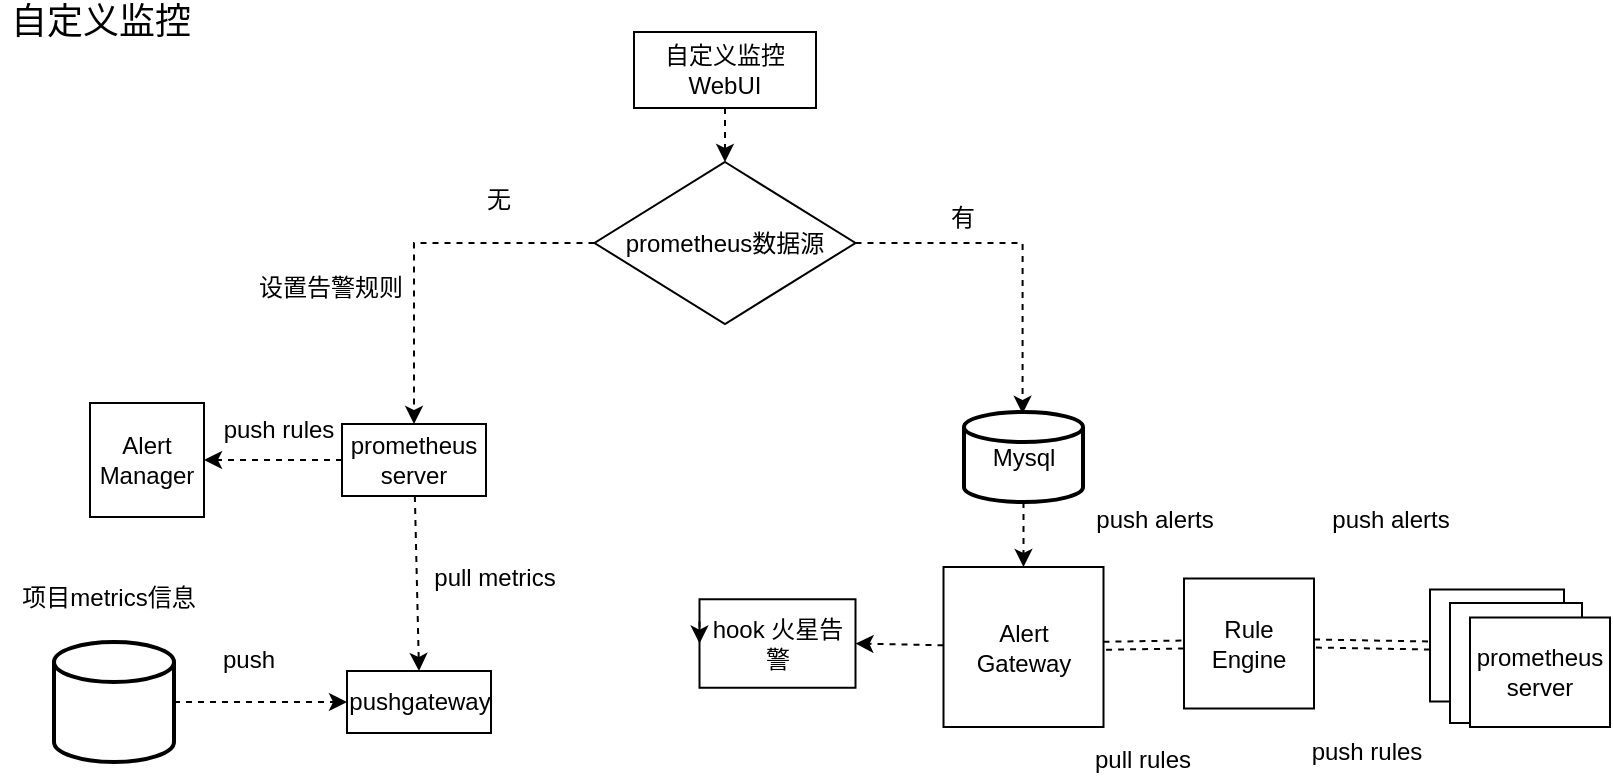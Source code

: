 <mxfile version="13.3.9" type="github" pages="5">
  <diagram id="VxGyCSa300pORVK34n85" name="第 1 页">
    <mxGraphModel dx="1422" dy="794" grid="0" gridSize="10" guides="1" tooltips="1" connect="1" arrows="1" fold="1" page="1" pageScale="1" pageWidth="827" pageHeight="1169" math="0" shadow="0">
      <root>
        <mxCell id="0" />
        <mxCell id="1" parent="0" />
        <mxCell id="mjacnQmBUzNaOpqp9DI--4" value="" style="edgeStyle=none;rounded=0;orthogonalLoop=1;jettySize=auto;html=1;dashed=1;exitX=0.5;exitY=0;exitDx=0;exitDy=0;" parent="1" source="GPF4Tl3sy7tEaeTOkUdq-3" target="GPF4Tl3sy7tEaeTOkUdq-3" edge="1">
          <mxGeometry relative="1" as="geometry">
            <mxPoint x="209" y="444" as="sourcePoint" />
          </mxGeometry>
        </mxCell>
        <mxCell id="mjacnQmBUzNaOpqp9DI--6" style="edgeStyle=none;rounded=0;orthogonalLoop=1;jettySize=auto;html=1;entryX=0.5;entryY=0;entryDx=0;entryDy=0;dashed=1;" parent="1" source="GPF4Tl3sy7tEaeTOkUdq-2" target="GPF4Tl3sy7tEaeTOkUdq-3" edge="1">
          <mxGeometry relative="1" as="geometry" />
        </mxCell>
        <mxCell id="mjacnQmBUzNaOpqp9DI--8" style="edgeStyle=none;rounded=0;orthogonalLoop=1;jettySize=auto;html=1;exitX=0;exitY=0.5;exitDx=0;exitDy=0;dashed=1;" parent="1" source="GPF4Tl3sy7tEaeTOkUdq-2" target="GPF4Tl3sy7tEaeTOkUdq-4" edge="1">
          <mxGeometry relative="1" as="geometry" />
        </mxCell>
        <mxCell id="GPF4Tl3sy7tEaeTOkUdq-2" value="prometheus server" style="rounded=0;whiteSpace=wrap;html=1;" parent="1" vertex="1">
          <mxGeometry x="177" y="383" width="72" height="36" as="geometry" />
        </mxCell>
        <mxCell id="GPF4Tl3sy7tEaeTOkUdq-3" value="pushgateway" style="rounded=0;whiteSpace=wrap;html=1;" parent="1" vertex="1">
          <mxGeometry x="179.5" y="506.5" width="72" height="31" as="geometry" />
        </mxCell>
        <mxCell id="GPF4Tl3sy7tEaeTOkUdq-4" value="Alert&lt;br&gt;Manager" style="whiteSpace=wrap;html=1;aspect=fixed;" parent="1" vertex="1">
          <mxGeometry x="51" y="372.5" width="57" height="57" as="geometry" />
        </mxCell>
        <mxCell id="GPF4Tl3sy7tEaeTOkUdq-14" value="&lt;font style=&quot;font-size: 18px&quot;&gt;自定义监控&lt;/font&gt;" style="text;html=1;resizable=0;autosize=1;align=center;verticalAlign=middle;points=[];fillColor=none;strokeColor=none;rounded=0;" parent="1" vertex="1">
          <mxGeometry x="6" y="172" width="100" height="20" as="geometry" />
        </mxCell>
        <mxCell id="GPF4Tl3sy7tEaeTOkUdq-18" style="edgeStyle=orthogonalEdgeStyle;rounded=0;orthogonalLoop=1;jettySize=auto;html=1;entryX=0;entryY=0.5;entryDx=0;entryDy=0;dashed=1;" parent="1" source="GPF4Tl3sy7tEaeTOkUdq-17" target="GPF4Tl3sy7tEaeTOkUdq-3" edge="1">
          <mxGeometry relative="1" as="geometry" />
        </mxCell>
        <mxCell id="GPF4Tl3sy7tEaeTOkUdq-17" value="" style="strokeWidth=2;html=1;shape=mxgraph.flowchart.database;whiteSpace=wrap;" parent="1" vertex="1">
          <mxGeometry x="33" y="492" width="60" height="60" as="geometry" />
        </mxCell>
        <mxCell id="GPF4Tl3sy7tEaeTOkUdq-19" value="项目metrics信息" style="text;html=1;resizable=0;autosize=1;align=center;verticalAlign=middle;points=[];fillColor=none;strokeColor=none;rounded=0;" parent="1" vertex="1">
          <mxGeometry x="11" y="461" width="97" height="18" as="geometry" />
        </mxCell>
        <mxCell id="GPF4Tl3sy7tEaeTOkUdq-20" value="push" style="text;html=1;resizable=0;autosize=1;align=center;verticalAlign=middle;points=[];fillColor=none;strokeColor=none;rounded=0;" parent="1" vertex="1">
          <mxGeometry x="112" y="492" width="36" height="18" as="geometry" />
        </mxCell>
        <mxCell id="GPF4Tl3sy7tEaeTOkUdq-22" value="pull metrics" style="text;html=1;resizable=0;autosize=1;align=center;verticalAlign=middle;points=[];fillColor=none;strokeColor=none;rounded=0;" parent="1" vertex="1">
          <mxGeometry x="217" y="451" width="71" height="18" as="geometry" />
        </mxCell>
        <mxCell id="mjacnQmBUzNaOpqp9DI--10" style="edgeStyle=none;rounded=0;orthogonalLoop=1;jettySize=auto;html=1;exitX=0.5;exitY=1;exitDx=0;exitDy=0;entryX=0.5;entryY=0;entryDx=0;entryDy=0;dashed=1;" parent="1" source="GPF4Tl3sy7tEaeTOkUdq-23" target="mjacnQmBUzNaOpqp9DI--9" edge="1">
          <mxGeometry relative="1" as="geometry" />
        </mxCell>
        <mxCell id="GPF4Tl3sy7tEaeTOkUdq-23" value="自定义监控WebUI" style="rounded=0;whiteSpace=wrap;html=1;" parent="1" vertex="1">
          <mxGeometry x="323" y="187" width="91" height="38" as="geometry" />
        </mxCell>
        <mxCell id="GPF4Tl3sy7tEaeTOkUdq-25" value="设置告警规则" style="text;html=1;resizable=0;autosize=1;align=center;verticalAlign=middle;points=[];fillColor=none;strokeColor=none;rounded=0;" parent="1" vertex="1">
          <mxGeometry x="130" y="306" width="82" height="18" as="geometry" />
        </mxCell>
        <mxCell id="GPF4Tl3sy7tEaeTOkUdq-30" value="push rules" style="text;html=1;resizable=0;autosize=1;align=center;verticalAlign=middle;points=[];fillColor=none;strokeColor=none;rounded=0;" parent="1" vertex="1">
          <mxGeometry x="112" y="377" width="65" height="18" as="geometry" />
        </mxCell>
        <mxCell id="mjacnQmBUzNaOpqp9DI--3" style="edgeStyle=none;rounded=0;orthogonalLoop=1;jettySize=auto;html=1;exitX=0.5;exitY=0;exitDx=0;exitDy=0;dashed=1;" parent="1" source="GPF4Tl3sy7tEaeTOkUdq-2" target="GPF4Tl3sy7tEaeTOkUdq-2" edge="1">
          <mxGeometry relative="1" as="geometry" />
        </mxCell>
        <mxCell id="mjacnQmBUzNaOpqp9DI--13" style="edgeStyle=orthogonalEdgeStyle;rounded=0;orthogonalLoop=1;jettySize=auto;html=1;entryX=0.5;entryY=0;entryDx=0;entryDy=0;dashed=1;" parent="1" source="mjacnQmBUzNaOpqp9DI--9" target="GPF4Tl3sy7tEaeTOkUdq-2" edge="1">
          <mxGeometry relative="1" as="geometry" />
        </mxCell>
        <mxCell id="fAMWj5L1po7sJsGHcTh_-2" style="edgeStyle=orthogonalEdgeStyle;rounded=0;orthogonalLoop=1;jettySize=auto;html=1;dashed=1;" parent="1" source="mjacnQmBUzNaOpqp9DI--9" edge="1">
          <mxGeometry relative="1" as="geometry">
            <mxPoint x="517.286" y="377.905" as="targetPoint" />
            <Array as="points">
              <mxPoint x="517" y="292" />
            </Array>
          </mxGeometry>
        </mxCell>
        <mxCell id="mjacnQmBUzNaOpqp9DI--9" value="prometheus数据源" style="rhombus;whiteSpace=wrap;html=1;rounded=0;" parent="1" vertex="1">
          <mxGeometry x="303.25" y="252" width="130.5" height="81" as="geometry" />
        </mxCell>
        <mxCell id="mjacnQmBUzNaOpqp9DI--14" value="无" style="text;html=1;align=center;verticalAlign=middle;resizable=0;points=[];autosize=1;" parent="1" vertex="1">
          <mxGeometry x="244" y="262" width="22" height="18" as="geometry" />
        </mxCell>
        <mxCell id="86IEdyGPomvb2a5mkSry-14" value="&lt;span style=&quot;color: rgba(0 , 0 , 0 , 0) ; font-family: monospace ; font-size: 0px&quot;&gt;%3CmxGraphModel%3E%3Croot%3E%3CmxCell%20id%3D%220%22%2F%3E%3CmxCell%20id%3D%221%22%20parent%3D%220%22%2F%3E%3CmxCell%20id%3D%222%22%20value%3D%22%22%20style%3D%22rounded%3D0%3BwhiteSpace%3Dwrap%3Bhtml%3D1%3B%22%20vertex%3D%221%22%20parent%3D%221%22%3E%3CmxGeometry%20x%3D%22221%22%20y%3D%22-384.75%22%20width%3D%2267%22%20height%3D%2256%22%20as%3D%22geometry%22%2F%3E%3C%2FmxCell%3E%3CmxCell%20id%3D%223%22%20value%3D%22%22%20style%3D%22rounded%3D0%3BwhiteSpace%3Dwrap%3Bhtml%3D1%3B%22%20vertex%3D%221%22%20parent%3D%221%22%3E%3CmxGeometry%20x%3D%22228%22%20y%3D%22-378%22%20width%3D%2269%22%20height%3D%2260%22%20as%3D%22geometry%22%2F%3E%3C%2FmxCell%3E%3CmxCell%20id%3D%224%22%20style%3D%22edgeStyle%3Dnone%3Brounded%3D0%3BorthogonalLoop%3D1%3BjettySize%3Dauto%3Bhtml%3D1%3Bdashed%3D1%3B%22%20edge%3D%221%22%20source%3D%225%22%20target%3D%2213%22%20parent%3D%221%22%3E%3CmxGeometry%20relative%3D%221%22%20as%3D%22geometry%22%2F%3E%3C%2FmxCell%3E%3CmxCell%20id%3D%225%22%20value%3D%22prometheus%20server%22%20style%3D%22rounded%3D0%3BwhiteSpace%3Dwrap%3Bhtml%3D1%3B%22%20vertex%3D%221%22%20parent%3D%221%22%3E%3CmxGeometry%20x%3D%22241%22%20y%3D%22-371%22%20width%3D%2270%22%20height%3D%2255%22%20as%3D%22geometry%22%2F%3E%3C%2FmxCell%3E%3CmxCell%20id%3D%226%22%20style%3D%22rounded%3D0%3BorthogonalLoop%3D1%3BjettySize%3Dauto%3Bhtml%3D1%3BexitX%3D0.5%3BexitY%3D1%3BexitDx%3D0%3BexitDy%3D0%3Bdashed%3D1%3Bshape%3Dlink%3B%22%20edge%3D%221%22%20source%3D%227%22%20target%3D%229%22%20parent%3D%221%22%3E%3CmxGeometry%20relative%3D%221%22%20as%3D%22geometry%22%2F%3E%3C%2FmxCell%3E%3CmxCell%20id%3D%227%22%20value%3D%22%E8%87%AA%E5%AE%9A%E4%B9%89%E7%9B%91%E6%8E%A7WebUI%22%20style%3D%22rounded%3D0%3BwhiteSpace%3Dwrap%3Bhtml%3D1%3B%22%20vertex%3D%221%22%20parent%3D%221%22%3E%3CmxGeometry%20x%3D%22391%22%20y%3D%22-516%22%20width%3D%2291%22%20height%3D%2238%22%20as%3D%22geometry%22%2F%3E%3C%2FmxCell%3E%3CmxCell%20id%3D%228%22%20style%3D%22edgeStyle%3Dnone%3Brounded%3D0%3BorthogonalLoop%3D1%3BjettySize%3Dauto%3Bhtml%3D1%3BentryX%3D0.583%3BentryY%3D-0.054%3BentryDx%3D0%3BentryDy%3D0%3BentryPerimeter%3D0%3Bdashed%3D1%3B%22%20edge%3D%221%22%20source%3D%229%22%20target%3D%2211%22%20parent%3D%221%22%3E%3CmxGeometry%20relative%3D%221%22%20as%3D%22geometry%22%2F%3E%3C%2FmxCell%3E%3CmxCell%20id%3D%229%22%20value%3D%22Mysql%22%20style%3D%22strokeWidth%3D2%3Bhtml%3D1%3Bshape%3Dmxgraph.flowchart.database%3BwhiteSpace%3Dwrap%3B%22%20vertex%3D%221%22%20parent%3D%221%22%3E%3CmxGeometry%20x%3D%22406.5%22%20y%3D%22-456%22%20width%3D%2259.5%22%20height%3D%2247%22%20as%3D%22geometry%22%2F%3E%3C%2FmxCell%3E%3CmxCell%20id%3D%2210%22%20style%3D%22edgeStyle%3Dnone%3Brounded%3D0%3BorthogonalLoop%3D1%3BjettySize%3Dauto%3Bhtml%3D1%3Bdashed%3D1%3B%22%20edge%3D%221%22%20source%3D%2211%22%20target%3D%225%22%20parent%3D%221%22%3E%3CmxGeometry%20relative%3D%221%22%20as%3D%22geometry%22%2F%3E%3C%2FmxCell%3E%3CmxCell%20id%3D%2211%22%20value%3D%22Rule%26lt%3Bbr%26gt%3BEngine%22%20style%3D%22whiteSpace%3Dwrap%3Bhtml%3D1%3Baspect%3Dfixed%3Brounded%3D0%3Bdashed%3D1%3B%22%20vertex%3D%221%22%20parent%3D%221%22%3E%3CmxGeometry%20x%3D%22401%22%20y%3D%22-378%22%20width%3D%2265%22%20height%3D%2265%22%20as%3D%22geometry%22%2F%3E%3C%2FmxCell%3E%3CmxCell%20id%3D%2212%22%20value%3D%22push%20rules%22%20style%3D%22text%3Bhtml%3D1%3Bresizable%3D0%3Bautosize%3D1%3Balign%3Dcenter%3BverticalAlign%3Dmiddle%3Bpoints%3D%5B%5D%3BfillColor%3Dnone%3BstrokeColor%3Dnone%3Brounded%3D0%3Bdashed%3D1%3B%22%20vertex%3D%221%22%20parent%3D%221%22%3E%3CmxGeometry%20x%3D%22318%22%20y%3D%22-365.75%22%20width%3D%2265%22%20height%3D%2218%22%20as%3D%22geometry%22%2F%3E%3C%2FmxCell%3E%3CmxCell%20id%3D%2213%22%20value%3D%22Alert%26lt%3Bbr%26gt%3BManager%22%20style%3D%22whiteSpace%3Dwrap%3Bhtml%3D1%3Baspect%3Dfixed%3Brounded%3D0%3B%22%20vertex%3D%221%22%20parent%3D%221%22%3E%3CmxGeometry%20x%3D%22233%22%20y%3D%22-286%22%20width%3D%2280%22%20height%3D%2280%22%20as%3D%22geometry%22%2F%3E%3C%2FmxCell%3E%3CmxCell%20id%3D%2214%22%20value%3D%22push%20alerts%22%20style%3D%22text%3Bhtml%3D1%3Bresizable%3D0%3Bautosize%3D1%3Balign%3Dcenter%3BverticalAlign%3Dmiddle%3Bpoints%3D%5B%5D%3BfillColor%3Dnone%3BstrokeColor%3Dnone%3Brounded%3D0%3Bdashed%3D1%3B%22%20vertex%3D%221%22%20parent%3D%221%22%3E%3CmxGeometry%20x%3D%22277%22%20y%3D%22-310%22%20width%3D%2269%22%20height%3D%2218%22%20as%3D%22geometry%22%2F%3E%3C%2FmxCell%3E%3C%2Froot%3E%3C%2FmxGraphModel%3E&lt;/span&gt;" style="text;html=1;align=center;verticalAlign=middle;resizable=0;points=[];autosize=1;" parent="1" vertex="1">
          <mxGeometry x="480" y="507" width="10" height="22" as="geometry" />
        </mxCell>
        <mxCell id="8kGbUksoEKJRAfOwmeRZ-10" style="edgeStyle=none;rounded=0;orthogonalLoop=1;jettySize=auto;html=1;exitX=0.5;exitY=1;exitDx=0;exitDy=0;exitPerimeter=0;entryX=0.5;entryY=0;entryDx=0;entryDy=0;dashed=1;" parent="1" source="fAMWj5L1po7sJsGHcTh_-1" target="8kGbUksoEKJRAfOwmeRZ-1" edge="1">
          <mxGeometry relative="1" as="geometry" />
        </mxCell>
        <mxCell id="fAMWj5L1po7sJsGHcTh_-1" value="Mysql" style="strokeWidth=2;html=1;shape=mxgraph.flowchart.database;whiteSpace=wrap;" parent="1" vertex="1">
          <mxGeometry x="488" y="377" width="59.5" height="45" as="geometry" />
        </mxCell>
        <mxCell id="fAMWj5L1po7sJsGHcTh_-3" value="有" style="text;html=1;align=center;verticalAlign=middle;resizable=0;points=[];autosize=1;" parent="1" vertex="1">
          <mxGeometry x="476" y="271" width="22" height="18" as="geometry" />
        </mxCell>
        <mxCell id="8kGbUksoEKJRAfOwmeRZ-14" style="edgeStyle=none;shape=link;rounded=0;orthogonalLoop=1;jettySize=auto;html=1;exitX=1;exitY=0.5;exitDx=0;exitDy=0;entryX=0;entryY=0.5;entryDx=0;entryDy=0;dashed=1;" parent="1" source="Po4nO__0WneUIU_ec8D--1" target="tgU3LcWjSval7X2boO41-2" edge="1">
          <mxGeometry relative="1" as="geometry" />
        </mxCell>
        <mxCell id="Po4nO__0WneUIU_ec8D--1" value="Rule&lt;br&gt;Engine" style="whiteSpace=wrap;html=1;aspect=fixed;rounded=0;" parent="1" vertex="1">
          <mxGeometry x="598" y="460.25" width="65" height="65" as="geometry" />
        </mxCell>
        <mxCell id="tgU3LcWjSval7X2boO41-2" value="" style="rounded=0;whiteSpace=wrap;html=1;" parent="1" vertex="1">
          <mxGeometry x="721" y="465.75" width="67" height="56" as="geometry" />
        </mxCell>
        <mxCell id="tgU3LcWjSval7X2boO41-3" value="" style="rounded=0;whiteSpace=wrap;html=1;" parent="1" vertex="1">
          <mxGeometry x="731" y="472.5" width="66" height="60" as="geometry" />
        </mxCell>
        <mxCell id="tgU3LcWjSval7X2boO41-4" value="prometheus server" style="rounded=0;whiteSpace=wrap;html=1;" parent="1" vertex="1">
          <mxGeometry x="741" y="479.75" width="70" height="54.75" as="geometry" />
        </mxCell>
        <mxCell id="8kGbUksoEKJRAfOwmeRZ-13" style="edgeStyle=none;shape=link;rounded=0;orthogonalLoop=1;jettySize=auto;html=1;dashed=1;" parent="1" source="8kGbUksoEKJRAfOwmeRZ-1" target="Po4nO__0WneUIU_ec8D--1" edge="1">
          <mxGeometry relative="1" as="geometry" />
        </mxCell>
        <mxCell id="oUZAElstYtq3Fe4YBH69-2" style="edgeStyle=none;rounded=0;orthogonalLoop=1;jettySize=auto;html=1;entryX=1;entryY=0.5;entryDx=0;entryDy=0;dashed=1;" parent="1" source="8kGbUksoEKJRAfOwmeRZ-1" target="oUZAElstYtq3Fe4YBH69-1" edge="1">
          <mxGeometry relative="1" as="geometry" />
        </mxCell>
        <mxCell id="8kGbUksoEKJRAfOwmeRZ-1" value="Alert&lt;br&gt;Gateway" style="whiteSpace=wrap;html=1;aspect=fixed;rounded=0;" parent="1" vertex="1">
          <mxGeometry x="477.75" y="454.5" width="80" height="80" as="geometry" />
        </mxCell>
        <mxCell id="8kGbUksoEKJRAfOwmeRZ-15" value="push alerts" style="text;html=1;align=center;verticalAlign=middle;resizable=0;points=[];autosize=1;" parent="1" vertex="1">
          <mxGeometry x="548" y="422" width="69" height="18" as="geometry" />
        </mxCell>
        <mxCell id="8kGbUksoEKJRAfOwmeRZ-18" value="pull rules" style="text;html=1;align=center;verticalAlign=middle;resizable=0;points=[];autosize=1;" parent="1" vertex="1">
          <mxGeometry x="548" y="542" width="58" height="18" as="geometry" />
        </mxCell>
        <mxCell id="8kGbUksoEKJRAfOwmeRZ-19" value="push alerts" style="text;html=1;align=center;verticalAlign=middle;resizable=0;points=[];autosize=1;" parent="1" vertex="1">
          <mxGeometry x="666" y="422" width="69" height="18" as="geometry" />
        </mxCell>
        <mxCell id="8kGbUksoEKJRAfOwmeRZ-20" value="push rules" style="text;html=1;align=center;verticalAlign=middle;resizable=0;points=[];autosize=1;" parent="1" vertex="1">
          <mxGeometry x="656" y="537.5" width="65" height="18" as="geometry" />
        </mxCell>
        <mxCell id="oUZAElstYtq3Fe4YBH69-1" value="hook 火星告警" style="rounded=0;whiteSpace=wrap;html=1;" parent="1" vertex="1">
          <mxGeometry x="355.75" y="470.63" width="78" height="44.25" as="geometry" />
        </mxCell>
        <mxCell id="oUZAElstYtq3Fe4YBH69-3" style="edgeStyle=none;rounded=0;orthogonalLoop=1;jettySize=auto;html=1;exitX=0;exitY=0.25;exitDx=0;exitDy=0;entryX=0;entryY=0.5;entryDx=0;entryDy=0;dashed=1;" parent="1" source="oUZAElstYtq3Fe4YBH69-1" target="oUZAElstYtq3Fe4YBH69-1" edge="1">
          <mxGeometry relative="1" as="geometry" />
        </mxCell>
      </root>
    </mxGraphModel>
  </diagram>
  <diagram id="Rdh0_NqRiE3vGn_hVacl" name="第 2 页">
    <mxGraphModel dx="1422" dy="1963" grid="0" gridSize="10" guides="1" tooltips="1" connect="1" arrows="1" fold="1" page="1" pageScale="1" pageWidth="827" pageHeight="1169" math="0" shadow="0">
      <root>
        <mxCell id="FZFKREC9YonYhsBC30m9-0" />
        <mxCell id="FZFKREC9YonYhsBC30m9-1" parent="FZFKREC9YonYhsBC30m9-0" />
        <mxCell id="vPs3wD1aNCix6pPcysYI-1" value="" style="edgeStyle=orthogonalEdgeStyle;rounded=0;orthogonalLoop=1;jettySize=auto;html=1;dashed=1;" parent="FZFKREC9YonYhsBC30m9-1" source="FZFKREC9YonYhsBC30m9-2" target="vPs3wD1aNCix6pPcysYI-0" edge="1">
          <mxGeometry relative="1" as="geometry" />
        </mxCell>
        <mxCell id="FZFKREC9YonYhsBC30m9-2" value="" style="shape=ext;rounded=0;html=1;whiteSpace=wrap;dashed=1;dashPattern=1 4;" parent="FZFKREC9YonYhsBC30m9-1" vertex="1">
          <mxGeometry x="736" y="-214" width="138" height="173" as="geometry" />
        </mxCell>
        <mxCell id="vPs3wD1aNCix6pPcysYI-0" value="" style="shape=ext;rounded=0;html=1;whiteSpace=wrap;dashed=1;dashPattern=1 4;" parent="FZFKREC9YonYhsBC30m9-1" vertex="1">
          <mxGeometry x="736" y="-204" width="138" height="173" as="geometry" />
        </mxCell>
        <mxCell id="J8exJaZhV6dP4eGC5oQw-12" style="edgeStyle=none;rounded=0;orthogonalLoop=1;jettySize=auto;html=1;dashed=1;" parent="FZFKREC9YonYhsBC30m9-1" target="J8exJaZhV6dP4eGC5oQw-11" edge="1">
          <mxGeometry relative="1" as="geometry">
            <mxPoint x="275.143" y="-316" as="sourcePoint" />
          </mxGeometry>
        </mxCell>
        <mxCell id="J8exJaZhV6dP4eGC5oQw-3" style="rounded=0;orthogonalLoop=1;jettySize=auto;html=1;exitX=0.5;exitY=1;exitDx=0;exitDy=0;dashed=1;shape=link;" parent="FZFKREC9YonYhsBC30m9-1" source="2S9Q46NAdJsK2RNrI72u-0" target="J8exJaZhV6dP4eGC5oQw-0" edge="1">
          <mxGeometry relative="1" as="geometry" />
        </mxCell>
        <mxCell id="2S9Q46NAdJsK2RNrI72u-0" value="自定义监控WebUI" style="rounded=0;whiteSpace=wrap;html=1;" parent="FZFKREC9YonYhsBC30m9-1" vertex="1">
          <mxGeometry x="391" y="-516" width="91" height="38" as="geometry" />
        </mxCell>
        <mxCell id="J8exJaZhV6dP4eGC5oQw-9" style="edgeStyle=none;rounded=0;orthogonalLoop=1;jettySize=auto;html=1;entryX=0.583;entryY=-0.054;entryDx=0;entryDy=0;entryPerimeter=0;dashed=1;" parent="FZFKREC9YonYhsBC30m9-1" source="J8exJaZhV6dP4eGC5oQw-0" target="J8exJaZhV6dP4eGC5oQw-4" edge="1">
          <mxGeometry relative="1" as="geometry" />
        </mxCell>
        <mxCell id="J8exJaZhV6dP4eGC5oQw-0" value="Mysql" style="strokeWidth=2;html=1;shape=mxgraph.flowchart.database;whiteSpace=wrap;" parent="FZFKREC9YonYhsBC30m9-1" vertex="1">
          <mxGeometry x="406.5" y="-456" width="59.5" height="47" as="geometry" />
        </mxCell>
        <mxCell id="J8exJaZhV6dP4eGC5oQw-8" style="edgeStyle=none;rounded=0;orthogonalLoop=1;jettySize=auto;html=1;dashed=1;" parent="FZFKREC9YonYhsBC30m9-1" source="J8exJaZhV6dP4eGC5oQw-4" edge="1">
          <mxGeometry relative="1" as="geometry">
            <mxPoint x="311" y="-344.333" as="targetPoint" />
          </mxGeometry>
        </mxCell>
        <mxCell id="J8exJaZhV6dP4eGC5oQw-4" value="Rule&lt;br&gt;Engine" style="whiteSpace=wrap;html=1;aspect=fixed;rounded=0;dashed=1;" parent="FZFKREC9YonYhsBC30m9-1" vertex="1">
          <mxGeometry x="401" y="-378" width="65" height="65" as="geometry" />
        </mxCell>
        <mxCell id="J8exJaZhV6dP4eGC5oQw-6" value="push rules" style="text;html=1;resizable=0;autosize=1;align=center;verticalAlign=middle;points=[];fillColor=none;strokeColor=none;rounded=0;dashed=1;" parent="FZFKREC9YonYhsBC30m9-1" vertex="1">
          <mxGeometry x="318" y="-365.75" width="65" height="18" as="geometry" />
        </mxCell>
        <mxCell id="J8exJaZhV6dP4eGC5oQw-11" value="Alert&lt;br&gt;Manager" style="whiteSpace=wrap;html=1;aspect=fixed;rounded=0;" parent="FZFKREC9YonYhsBC30m9-1" vertex="1">
          <mxGeometry x="233" y="-286" width="80" height="80" as="geometry" />
        </mxCell>
        <mxCell id="J8exJaZhV6dP4eGC5oQw-13" value="push alerts" style="text;html=1;resizable=0;autosize=1;align=center;verticalAlign=middle;points=[];fillColor=none;strokeColor=none;rounded=0;dashed=1;" parent="FZFKREC9YonYhsBC30m9-1" vertex="1">
          <mxGeometry x="277" y="-310" width="69" height="18" as="geometry" />
        </mxCell>
      </root>
    </mxGraphModel>
  </diagram>
  <diagram id="gCSzOwecwBq-_xMJx6Aa" name="第 3 页">
    <mxGraphModel dx="1422" dy="794" grid="0" gridSize="10" guides="1" tooltips="1" connect="1" arrows="1" fold="1" page="1" pageScale="1" pageWidth="827" pageHeight="1169" math="0" shadow="0">
      <root>
        <mxCell id="MtsEzOIMqpcMGKXF8fx7-0" />
        <mxCell id="MtsEzOIMqpcMGKXF8fx7-1" parent="MtsEzOIMqpcMGKXF8fx7-0" />
        <mxCell id="MtsEzOIMqpcMGKXF8fx7-2" value="prom_source" style="swimlane;fontStyle=0;childLayout=stackLayout;horizontal=1;startSize=22;horizontalStack=0;resizeParent=1;resizeParentMax=0;resizeLast=0;collapsible=1;marginBottom=0;align=center;fontSize=14;rounded=0;" parent="MtsEzOIMqpcMGKXF8fx7-1" vertex="1">
          <mxGeometry x="240" y="160" width="139" height="74" as="geometry" />
        </mxCell>
        <mxCell id="MtsEzOIMqpcMGKXF8fx7-3" value="id" style="text;strokeColor=none;fillColor=none;spacingLeft=4;spacingRight=4;overflow=hidden;rotatable=0;points=[[0,0.5],[1,0.5]];portConstraint=eastwest;fontSize=12;" parent="MtsEzOIMqpcMGKXF8fx7-2" vertex="1">
          <mxGeometry y="22" width="139" height="26" as="geometry" />
        </mxCell>
        <mxCell id="MtsEzOIMqpcMGKXF8fx7-4" value="prom_id" style="text;strokeColor=none;fillColor=none;spacingLeft=4;spacingRight=4;overflow=hidden;rotatable=0;points=[[0,0.5],[1,0.5]];portConstraint=eastwest;fontSize=12;" parent="MtsEzOIMqpcMGKXF8fx7-2" vertex="1">
          <mxGeometry y="48" width="139" height="26" as="geometry" />
        </mxCell>
        <mxCell id="MtsEzOIMqpcMGKXF8fx7-21" value="rules" style="shape=table;startSize=30;container=1;collapsible=1;childLayout=tableLayout;fixedRows=1;rowLines=0;fontStyle=1;align=center;resizeLast=1;rounded=0;" parent="MtsEzOIMqpcMGKXF8fx7-1" vertex="1">
          <mxGeometry x="188" y="294" width="180" height="271.417" as="geometry" />
        </mxCell>
        <mxCell id="MtsEzOIMqpcMGKXF8fx7-22" value="" style="shape=partialRectangle;collapsible=0;dropTarget=0;pointerEvents=0;fillColor=none;top=0;left=0;bottom=1;right=0;points=[[0,0.5],[1,0.5]];portConstraint=eastwest;" parent="MtsEzOIMqpcMGKXF8fx7-21" vertex="1">
          <mxGeometry y="30" width="180" height="30" as="geometry" />
        </mxCell>
        <mxCell id="MtsEzOIMqpcMGKXF8fx7-23" value="PK" style="shape=partialRectangle;connectable=0;fillColor=none;top=0;left=0;bottom=0;right=0;fontStyle=1;overflow=hidden;" parent="MtsEzOIMqpcMGKXF8fx7-22" vertex="1">
          <mxGeometry width="30" height="30" as="geometry" />
        </mxCell>
        <mxCell id="MtsEzOIMqpcMGKXF8fx7-24" value="id" style="shape=partialRectangle;connectable=0;fillColor=none;top=0;left=0;bottom=0;right=0;align=left;spacingLeft=6;fontStyle=5;overflow=hidden;" parent="MtsEzOIMqpcMGKXF8fx7-22" vertex="1">
          <mxGeometry x="30" width="150" height="30" as="geometry" />
        </mxCell>
        <mxCell id="MtsEzOIMqpcMGKXF8fx7-25" value="" style="shape=partialRectangle;collapsible=0;dropTarget=0;pointerEvents=0;fillColor=none;top=0;left=0;bottom=0;right=0;points=[[0,0.5],[1,0.5]];portConstraint=eastwest;" parent="MtsEzOIMqpcMGKXF8fx7-21" vertex="1">
          <mxGeometry y="60" width="180" height="30" as="geometry" />
        </mxCell>
        <mxCell id="MtsEzOIMqpcMGKXF8fx7-26" value="" style="shape=partialRectangle;connectable=0;fillColor=none;top=0;left=0;bottom=0;right=0;editable=1;overflow=hidden;" parent="MtsEzOIMqpcMGKXF8fx7-25" vertex="1">
          <mxGeometry width="30" height="30" as="geometry" />
        </mxCell>
        <mxCell id="MtsEzOIMqpcMGKXF8fx7-27" value="prom_id" style="shape=partialRectangle;connectable=0;fillColor=none;top=0;left=0;bottom=0;right=0;align=left;spacingLeft=6;overflow=hidden;" parent="MtsEzOIMqpcMGKXF8fx7-25" vertex="1">
          <mxGeometry x="30" width="150" height="30" as="geometry" />
        </mxCell>
        <mxCell id="MtsEzOIMqpcMGKXF8fx7-28" value="" style="shape=partialRectangle;collapsible=0;dropTarget=0;pointerEvents=0;fillColor=none;top=0;left=0;bottom=0;right=0;points=[[0,0.5],[1,0.5]];portConstraint=eastwest;" parent="MtsEzOIMqpcMGKXF8fx7-21" vertex="1">
          <mxGeometry y="90" width="180" height="30" as="geometry" />
        </mxCell>
        <mxCell id="MtsEzOIMqpcMGKXF8fx7-29" value="" style="shape=partialRectangle;connectable=0;fillColor=none;top=0;left=0;bottom=0;right=0;editable=1;overflow=hidden;" parent="MtsEzOIMqpcMGKXF8fx7-28" vertex="1">
          <mxGeometry width="30" height="30" as="geometry" />
        </mxCell>
        <mxCell id="MtsEzOIMqpcMGKXF8fx7-30" value="expr" style="shape=partialRectangle;connectable=0;fillColor=none;top=0;left=0;bottom=0;right=0;align=left;spacingLeft=6;overflow=hidden;" parent="MtsEzOIMqpcMGKXF8fx7-28" vertex="1">
          <mxGeometry x="30" width="150" height="30" as="geometry" />
        </mxCell>
        <mxCell id="MtsEzOIMqpcMGKXF8fx7-31" value="" style="shape=partialRectangle;collapsible=0;dropTarget=0;pointerEvents=0;fillColor=none;top=0;left=0;bottom=0;right=0;points=[[0,0.5],[1,0.5]];portConstraint=eastwest;" parent="MtsEzOIMqpcMGKXF8fx7-21" vertex="1">
          <mxGeometry y="120" width="180" height="20" as="geometry" />
        </mxCell>
        <mxCell id="MtsEzOIMqpcMGKXF8fx7-32" value="" style="shape=partialRectangle;connectable=0;fillColor=none;top=0;left=0;bottom=0;right=0;editable=1;overflow=hidden;" parent="MtsEzOIMqpcMGKXF8fx7-31" vertex="1">
          <mxGeometry width="30" height="20" as="geometry" />
        </mxCell>
        <mxCell id="MtsEzOIMqpcMGKXF8fx7-33" value="op" style="shape=partialRectangle;connectable=0;fillColor=none;top=0;left=0;bottom=0;right=0;align=left;spacingLeft=6;overflow=hidden;" parent="MtsEzOIMqpcMGKXF8fx7-31" vertex="1">
          <mxGeometry x="30" width="150" height="20" as="geometry" />
        </mxCell>
        <mxCell id="MtsEzOIMqpcMGKXF8fx7-36" value="value" style="shape=partialRectangle;connectable=0;fillColor=none;top=0;left=0;bottom=0;right=0;align=left;spacingLeft=6;overflow=hidden;" parent="MtsEzOIMqpcMGKXF8fx7-1" vertex="1">
          <mxGeometry x="218" y="441" width="150" height="20" as="geometry" />
        </mxCell>
        <mxCell id="MtsEzOIMqpcMGKXF8fx7-37" value="description" style="shape=partialRectangle;connectable=0;fillColor=none;top=0;left=0;bottom=0;right=0;align=left;spacingLeft=6;overflow=hidden;" parent="MtsEzOIMqpcMGKXF8fx7-1" vertex="1">
          <mxGeometry x="220" y="540" width="150" height="20" as="geometry" />
        </mxCell>
        <mxCell id="MtsEzOIMqpcMGKXF8fx7-39" value="summary" style="shape=partialRectangle;connectable=0;fillColor=none;top=0;left=0;bottom=0;right=0;align=left;spacingLeft=6;overflow=hidden;" parent="MtsEzOIMqpcMGKXF8fx7-1" vertex="1">
          <mxGeometry x="218" y="514" width="150" height="20" as="geometry" />
        </mxCell>
        <mxCell id="MtsEzOIMqpcMGKXF8fx7-40" value="labels" style="shape=partialRectangle;connectable=0;fillColor=none;top=0;left=0;bottom=0;right=0;align=left;spacingLeft=6;overflow=hidden;" parent="MtsEzOIMqpcMGKXF8fx7-1" vertex="1">
          <mxGeometry x="218" y="491" width="150" height="20" as="geometry" />
        </mxCell>
        <mxCell id="MtsEzOIMqpcMGKXF8fx7-43" value="for" style="shape=partialRectangle;connectable=0;fillColor=none;top=0;left=0;bottom=0;right=0;align=left;spacingLeft=6;overflow=hidden;" parent="MtsEzOIMqpcMGKXF8fx7-1" vertex="1">
          <mxGeometry x="220" y="467" width="150" height="20" as="geometry" />
        </mxCell>
        <mxCell id="MtsEzOIMqpcMGKXF8fx7-5" value="expr" style="text;strokeColor=none;fillColor=none;spacingLeft=4;spacingRight=4;overflow=hidden;rotatable=0;points=[[0,0.5],[1,0.5]];portConstraint=eastwest;fontSize=12;" parent="MtsEzOIMqpcMGKXF8fx7-1" vertex="1">
          <mxGeometry x="344" y="113" width="139" height="26" as="geometry" />
        </mxCell>
      </root>
    </mxGraphModel>
  </diagram>
  <diagram id="B73ah47Bk72MuM7XC75W" name="第 4 页">
    <mxGraphModel dx="1422" dy="1963" grid="0" gridSize="10" guides="1" tooltips="1" connect="0" arrows="0" fold="1" page="1" pageScale="1" pageWidth="827" pageHeight="1169" math="0" shadow="0">
      <root>
        <mxCell id="gAgLK6gLITIS4cRQ0gTJ-0" />
        <mxCell id="gAgLK6gLITIS4cRQ0gTJ-1" parent="gAgLK6gLITIS4cRQ0gTJ-0" />
        <mxCell id="MRH_pRlN9ELd_6sNQZm8-9" value="" style="shape=ext;rounded=0;html=1;whiteSpace=wrap;dashed=1;dashPattern=1 4;" vertex="1" parent="gAgLK6gLITIS4cRQ0gTJ-1">
          <mxGeometry x="17" y="49.38" width="465" height="324" as="geometry" />
        </mxCell>
        <mxCell id="MRH_pRlN9ELd_6sNQZm8-18" value="&lt;font style=&quot;font-size: 20px&quot;&gt;自定义监控&lt;/font&gt;" style="text;html=1;align=center;verticalAlign=middle;resizable=0;points=[];autosize=1;" vertex="1" parent="gAgLK6gLITIS4cRQ0gTJ-1">
          <mxGeometry x="35" y="54" width="110" height="21" as="geometry" />
        </mxCell>
        <mxCell id="MRH_pRlN9ELd_6sNQZm8-19" style="edgeStyle=orthogonalEdgeStyle;rounded=0;orthogonalLoop=1;jettySize=auto;html=1;exitX=0.5;exitY=1;exitDx=0;exitDy=0;shape=link;" edge="1" parent="gAgLK6gLITIS4cRQ0gTJ-1" source="MRH_pRlN9ELd_6sNQZm8-20" target="MRH_pRlN9ELd_6sNQZm8-22">
          <mxGeometry relative="1" as="geometry" />
        </mxCell>
        <mxCell id="MRH_pRlN9ELd_6sNQZm8-20" value="自定义监控WebUI" style="rounded=1;whiteSpace=wrap;html=1;" vertex="1" parent="gAgLK6gLITIS4cRQ0gTJ-1">
          <mxGeometry x="161" y="82" width="120" height="60" as="geometry" />
        </mxCell>
        <mxCell id="MRH_pRlN9ELd_6sNQZm8-21" style="edgeStyle=orthogonalEdgeStyle;rounded=0;orthogonalLoop=1;jettySize=auto;html=1;" edge="1" parent="gAgLK6gLITIS4cRQ0gTJ-1" source="MRH_pRlN9ELd_6sNQZm8-22">
          <mxGeometry relative="1" as="geometry">
            <mxPoint x="221" y="308" as="targetPoint" />
          </mxGeometry>
        </mxCell>
        <mxCell id="MRH_pRlN9ELd_6sNQZm8-22" value="Mysql" style="shape=cylinder;whiteSpace=wrap;html=1;boundedLbl=1;backgroundOutline=1;" vertex="1" parent="gAgLK6gLITIS4cRQ0gTJ-1">
          <mxGeometry x="191" y="192" width="60" height="67" as="geometry" />
        </mxCell>
        <mxCell id="MRH_pRlN9ELd_6sNQZm8-23" value="" style="edgeStyle=orthogonalEdgeStyle;rounded=0;orthogonalLoop=1;jettySize=auto;html=1;shape=link;" edge="1" parent="gAgLK6gLITIS4cRQ0gTJ-1" source="MRH_pRlN9ELd_6sNQZm8-24" target="MRH_pRlN9ELd_6sNQZm8-25">
          <mxGeometry relative="1" as="geometry" />
        </mxCell>
        <mxCell id="MRH_pRlN9ELd_6sNQZm8-24" value="Alert Gateway" style="rounded=0;whiteSpace=wrap;html=1;" vertex="1" parent="gAgLK6gLITIS4cRQ0gTJ-1">
          <mxGeometry x="159" y="309" width="120" height="60" as="geometry" />
        </mxCell>
        <mxCell id="MRH_pRlN9ELd_6sNQZm8-25" value="Rule Engine" style="rounded=0;whiteSpace=wrap;html=1;" vertex="1" parent="gAgLK6gLITIS4cRQ0gTJ-1">
          <mxGeometry x="359" y="309" width="120" height="60" as="geometry" />
        </mxCell>
        <mxCell id="MRH_pRlN9ELd_6sNQZm8-26" value="Text" style="text;html=1;align=center;verticalAlign=middle;resizable=0;points=[];autosize=1;" vertex="1" parent="gAgLK6gLITIS4cRQ0gTJ-1">
          <mxGeometry x="875" y="-23" width="32" height="18" as="geometry" />
        </mxCell>
        <mxCell id="MRH_pRlN9ELd_6sNQZm8-27" value="Text" style="text;html=1;align=center;verticalAlign=middle;resizable=0;points=[];autosize=1;" vertex="1" parent="gAgLK6gLITIS4cRQ0gTJ-1">
          <mxGeometry x="984" y="90" width="32" height="18" as="geometry" />
        </mxCell>
        <mxCell id="MRH_pRlN9ELd_6sNQZm8-28" value="Text" style="text;html=1;align=center;verticalAlign=middle;resizable=0;points=[];autosize=1;" vertex="1" parent="gAgLK6gLITIS4cRQ0gTJ-1">
          <mxGeometry x="704" y="439" width="32" height="18" as="geometry" />
        </mxCell>
        <mxCell id="ubaqVUaNlJTxCrMpt4IK-21" style="edgeStyle=orthogonalEdgeStyle;rounded=0;orthogonalLoop=1;jettySize=auto;html=1;entryX=0.5;entryY=0;entryDx=0;entryDy=0;" edge="1" parent="gAgLK6gLITIS4cRQ0gTJ-1" source="ubaqVUaNlJTxCrMpt4IK-3" target="ubaqVUaNlJTxCrMpt4IK-10">
          <mxGeometry relative="1" as="geometry" />
        </mxCell>
        <mxCell id="ubaqVUaNlJTxCrMpt4IK-3" value="pushgateway" style="shape=ext;rounded=1;html=1;whiteSpace=wrap;" vertex="1" parent="gAgLK6gLITIS4cRQ0gTJ-1">
          <mxGeometry x="707" y="190" width="71" height="38" as="geometry" />
        </mxCell>
        <mxCell id="ubaqVUaNlJTxCrMpt4IK-26" style="edgeStyle=orthogonalEdgeStyle;rounded=0;orthogonalLoop=1;jettySize=auto;html=1;entryX=0.967;entryY=0.394;entryDx=0;entryDy=0;entryPerimeter=0;shape=link;" edge="1" parent="gAgLK6gLITIS4cRQ0gTJ-1" source="ubaqVUaNlJTxCrMpt4IK-10" target="MRH_pRlN9ELd_6sNQZm8-25">
          <mxGeometry relative="1" as="geometry" />
        </mxCell>
        <mxCell id="ubaqVUaNlJTxCrMpt4IK-10" value="" style="rounded=0;whiteSpace=wrap;html=1;" vertex="1" parent="gAgLK6gLITIS4cRQ0gTJ-1">
          <mxGeometry x="566" y="304.63" width="67" height="56" as="geometry" />
        </mxCell>
        <mxCell id="ubaqVUaNlJTxCrMpt4IK-11" value="" style="rounded=0;whiteSpace=wrap;html=1;" vertex="1" parent="gAgLK6gLITIS4cRQ0gTJ-1">
          <mxGeometry x="573" y="311.38" width="69" height="60" as="geometry" />
        </mxCell>
        <mxCell id="ubaqVUaNlJTxCrMpt4IK-12" value="prometheus server" style="rounded=0;whiteSpace=wrap;html=1;" vertex="1" parent="gAgLK6gLITIS4cRQ0gTJ-1">
          <mxGeometry x="586" y="317.38" width="70" height="56" as="geometry" />
        </mxCell>
        <mxCell id="ubaqVUaNlJTxCrMpt4IK-18" style="edgeStyle=orthogonalEdgeStyle;rounded=0;orthogonalLoop=1;jettySize=auto;html=1;entryX=0.408;entryY=0;entryDx=0;entryDy=0;entryPerimeter=0;" edge="1" parent="gAgLK6gLITIS4cRQ0gTJ-1" source="ubaqVUaNlJTxCrMpt4IK-17" target="ubaqVUaNlJTxCrMpt4IK-3">
          <mxGeometry relative="1" as="geometry" />
        </mxCell>
        <mxCell id="ubaqVUaNlJTxCrMpt4IK-17" value="无prometheus项目接入" style="ellipse;whiteSpace=wrap;html=1;rounded=0;" vertex="1" parent="gAgLK6gLITIS4cRQ0gTJ-1">
          <mxGeometry x="675" y="72" width="120" height="80" as="geometry" />
        </mxCell>
        <mxCell id="ubaqVUaNlJTxCrMpt4IK-19" value="申请pushgateway接口" style="text;html=1;align=center;verticalAlign=middle;resizable=0;points=[];autosize=1;" vertex="1" parent="gAgLK6gLITIS4cRQ0gTJ-1">
          <mxGeometry x="593" y="157" width="129" height="18" as="geometry" />
        </mxCell>
      </root>
    </mxGraphModel>
  </diagram>
  <diagram id="IUOMKvsqNoGwRaSkd6iQ" name="第 5 页">
    <mxGraphModel dx="1422" dy="794" grid="0" gridSize="10" guides="1" tooltips="1" connect="0" arrows="1" fold="1" page="1" pageScale="1" pageWidth="827" pageHeight="1169" math="0" shadow="0">
      <root>
        <mxCell id="oecHxp_e7m4xCOKkL-Ti-0" />
        <mxCell id="oecHxp_e7m4xCOKkL-Ti-1" parent="oecHxp_e7m4xCOKkL-Ti-0" />
        <mxCell id="oecHxp_e7m4xCOKkL-Ti-20" value="" style="edgeStyle=orthogonalEdgeStyle;shape=flexArrow;rounded=0;orthogonalLoop=1;jettySize=auto;html=1;" edge="1" parent="oecHxp_e7m4xCOKkL-Ti-1" source="oecHxp_e7m4xCOKkL-Ti-21" target="oecHxp_e7m4xCOKkL-Ti-23">
          <mxGeometry relative="1" as="geometry" />
        </mxCell>
        <mxCell id="oecHxp_e7m4xCOKkL-Ti-21" value="创建报警计划和报警策略" style="strokeWidth=2;html=1;shape=mxgraph.flowchart.start_1;whiteSpace=wrap;rounded=0;" vertex="1" parent="oecHxp_e7m4xCOKkL-Ti-1">
          <mxGeometry x="546" y="43" width="148" height="42" as="geometry" />
        </mxCell>
        <mxCell id="oecHxp_e7m4xCOKkL-Ti-22" style="edgeStyle=orthogonalEdgeStyle;shape=flexArrow;rounded=0;orthogonalLoop=1;jettySize=auto;html=1;entryX=0.5;entryY=0;entryDx=0;entryDy=0;" edge="1" parent="oecHxp_e7m4xCOKkL-Ti-1" source="oecHxp_e7m4xCOKkL-Ti-23" target="oecHxp_e7m4xCOKkL-Ti-25">
          <mxGeometry relative="1" as="geometry" />
        </mxCell>
        <mxCell id="oecHxp_e7m4xCOKkL-Ti-23" value="添加promethues数据源" style="rounded=1;whiteSpace=wrap;html=1;absoluteArcSize=1;arcSize=14;strokeWidth=2;" vertex="1" parent="oecHxp_e7m4xCOKkL-Ti-1">
          <mxGeometry x="570" y="133" width="101" height="38" as="geometry" />
        </mxCell>
        <mxCell id="oecHxp_e7m4xCOKkL-Ti-24" value="" style="edgeStyle=orthogonalEdgeStyle;shape=flexArrow;rounded=0;orthogonalLoop=1;jettySize=auto;html=1;" edge="1" parent="oecHxp_e7m4xCOKkL-Ti-1" source="oecHxp_e7m4xCOKkL-Ti-25" target="oecHxp_e7m4xCOKkL-Ti-26">
          <mxGeometry relative="1" as="geometry" />
        </mxCell>
        <mxCell id="oecHxp_e7m4xCOKkL-Ti-25" value="添加报警规则" style="rounded=1;whiteSpace=wrap;html=1;absoluteArcSize=1;arcSize=14;strokeWidth=2;" vertex="1" parent="oecHxp_e7m4xCOKkL-Ti-1">
          <mxGeometry x="570" y="221" width="101" height="47" as="geometry" />
        </mxCell>
        <mxCell id="oecHxp_e7m4xCOKkL-Ti-26" value="添加报警接收组" style="rounded=1;whiteSpace=wrap;html=1;absoluteArcSize=1;arcSize=14;strokeWidth=2;" vertex="1" parent="oecHxp_e7m4xCOKkL-Ti-1">
          <mxGeometry x="569.5" y="310" width="101" height="47" as="geometry" />
        </mxCell>
        <mxCell id="oecHxp_e7m4xCOKkL-Ti-27" value="" style="strokeWidth=2;html=1;shape=mxgraph.flowchart.annotation_2;align=left;labelPosition=right;pointerEvents=1;rounded=0;" vertex="1" parent="oecHxp_e7m4xCOKkL-Ti-1">
          <mxGeometry x="503" y="140" width="50" height="203" as="geometry" />
        </mxCell>
        <mxCell id="UjthGIxd2QcsnkeOkq2G-24" style="edgeStyle=orthogonalEdgeStyle;rounded=0;orthogonalLoop=1;jettySize=auto;html=1;dashed=1;endArrow=classic;endFill=1;" edge="1" parent="oecHxp_e7m4xCOKkL-Ti-1" source="oecHxp_e7m4xCOKkL-Ti-28">
          <mxGeometry relative="1" as="geometry">
            <mxPoint x="444" y="132" as="targetPoint" />
          </mxGeometry>
        </mxCell>
        <mxCell id="oecHxp_e7m4xCOKkL-Ti-28" value="Alter Gateway提供相关API，保存数据" style="shape=ext;double=1;rounded=0;whiteSpace=wrap;html=1;" vertex="1" parent="oecHxp_e7m4xCOKkL-Ti-1">
          <mxGeometry x="384" y="198" width="119" height="80" as="geometry" />
        </mxCell>
        <mxCell id="oecHxp_e7m4xCOKkL-Ti-31" style="edgeStyle=orthogonalEdgeStyle;rounded=0;orthogonalLoop=1;jettySize=auto;html=1;" edge="1" parent="oecHxp_e7m4xCOKkL-Ti-1" source="oecHxp_e7m4xCOKkL-Ti-29">
          <mxGeometry relative="1" as="geometry">
            <mxPoint x="443" y="283" as="targetPoint" />
          </mxGeometry>
        </mxCell>
        <mxCell id="oecHxp_e7m4xCOKkL-Ti-32" value="获取rule 和prometheus url" style="edgeLabel;html=1;align=center;verticalAlign=middle;resizable=0;points=[];" vertex="1" connectable="0" parent="oecHxp_e7m4xCOKkL-Ti-31">
          <mxGeometry x="0.164" y="3" relative="1" as="geometry">
            <mxPoint as="offset" />
          </mxGeometry>
        </mxCell>
        <mxCell id="oecHxp_e7m4xCOKkL-Ti-29" value="Rule Engine" style="shape=ext;double=1;rounded=0;whiteSpace=wrap;html=1;" vertex="1" parent="oecHxp_e7m4xCOKkL-Ti-1">
          <mxGeometry x="383" y="405" width="120" height="61" as="geometry" />
        </mxCell>
        <mxCell id="UjthGIxd2QcsnkeOkq2G-3" style="edgeStyle=orthogonalEdgeStyle;rounded=0;orthogonalLoop=1;jettySize=auto;html=1;exitX=0;exitY=0.5;exitDx=0;exitDy=0;" edge="1" parent="oecHxp_e7m4xCOKkL-Ti-1" source="UjthGIxd2QcsnkeOkq2G-0">
          <mxGeometry relative="1" as="geometry">
            <mxPoint x="505" y="433" as="targetPoint" />
          </mxGeometry>
        </mxCell>
        <mxCell id="UjthGIxd2QcsnkeOkq2G-0" value="" style="rounded=0;whiteSpace=wrap;html=1;" vertex="1" parent="oecHxp_e7m4xCOKkL-Ti-1">
          <mxGeometry x="625" y="405" width="67" height="56" as="geometry" />
        </mxCell>
        <mxCell id="UjthGIxd2QcsnkeOkq2G-1" value="" style="rounded=0;whiteSpace=wrap;html=1;" vertex="1" parent="oecHxp_e7m4xCOKkL-Ti-1">
          <mxGeometry x="632" y="411.75" width="69" height="60" as="geometry" />
        </mxCell>
        <mxCell id="UjthGIxd2QcsnkeOkq2G-2" value="prometheus server" style="rounded=0;whiteSpace=wrap;html=1;" vertex="1" parent="oecHxp_e7m4xCOKkL-Ti-1">
          <mxGeometry x="645" y="417.75" width="70" height="56" as="geometry" />
        </mxCell>
        <mxCell id="UjthGIxd2QcsnkeOkq2G-4" value="PromQL查询数据" style="text;html=1;align=center;verticalAlign=middle;resizable=0;points=[];autosize=1;" vertex="1" parent="oecHxp_e7m4xCOKkL-Ti-1">
          <mxGeometry x="513" y="408" width="103" height="18" as="geometry" />
        </mxCell>
        <mxCell id="UjthGIxd2QcsnkeOkq2G-16" value="" style="endArrow=none;html=1;rounded=0;dashed=1;" edge="1" parent="oecHxp_e7m4xCOKkL-Ti-1">
          <mxGeometry relative="1" as="geometry">
            <mxPoint x="335" y="440" as="sourcePoint" />
            <mxPoint x="381" y="440" as="targetPoint" />
          </mxGeometry>
        </mxCell>
        <mxCell id="UjthGIxd2QcsnkeOkq2G-19" value="" style="endArrow=none;html=1;rounded=0;dashed=1;" edge="1" parent="oecHxp_e7m4xCOKkL-Ti-1">
          <mxGeometry relative="1" as="geometry">
            <mxPoint x="335" y="237" as="sourcePoint" />
            <mxPoint x="335" y="442" as="targetPoint" />
          </mxGeometry>
        </mxCell>
        <mxCell id="UjthGIxd2QcsnkeOkq2G-20" value="" style="endArrow=classic;html=1;dashed=1;" edge="1" parent="oecHxp_e7m4xCOKkL-Ti-1">
          <mxGeometry width="50" height="50" relative="1" as="geometry">
            <mxPoint x="339" y="235" as="sourcePoint" />
            <mxPoint x="383" y="235" as="targetPoint" />
          </mxGeometry>
        </mxCell>
        <mxCell id="UjthGIxd2QcsnkeOkq2G-21" value="计算规则，推送Alters" style="text;html=1;align=center;verticalAlign=middle;resizable=0;points=[];autosize=1;" vertex="1" parent="oecHxp_e7m4xCOKkL-Ti-1">
          <mxGeometry x="201" y="360" width="125" height="18" as="geometry" />
        </mxCell>
        <mxCell id="UjthGIxd2QcsnkeOkq2G-25" value="发出告警" style="rounded=1;whiteSpace=wrap;html=1;" vertex="1" parent="oecHxp_e7m4xCOKkL-Ti-1">
          <mxGeometry x="394" y="82" width="99" height="45" as="geometry" />
        </mxCell>
      </root>
    </mxGraphModel>
  </diagram>
</mxfile>

